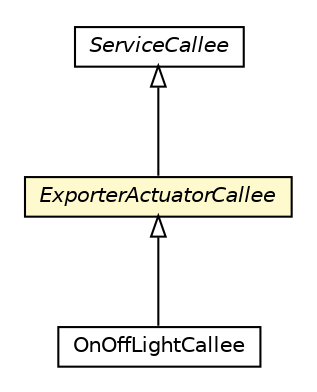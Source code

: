 #!/usr/local/bin/dot
#
# Class diagram 
# Generated by UMLGraph version R5_6-24-gf6e263 (http://www.umlgraph.org/)
#

digraph G {
	edge [fontname="Helvetica",fontsize=10,labelfontname="Helvetica",labelfontsize=10];
	node [fontname="Helvetica",fontsize=10,shape=plaintext];
	nodesep=0.25;
	ranksep=0.5;
	// org.universAAL.middleware.service.ServiceCallee
	c3960287 [label=<<table title="org.universAAL.middleware.service.ServiceCallee" border="0" cellborder="1" cellspacing="0" cellpadding="2" port="p" href="../../../../../middleware/service/ServiceCallee.html">
		<tr><td><table border="0" cellspacing="0" cellpadding="1">
<tr><td align="center" balign="center"><font face="Helvetica-Oblique"> ServiceCallee </font></td></tr>
		</table></td></tr>
		</table>>, URL="../../../../../middleware/service/ServiceCallee.html", fontname="Helvetica", fontcolor="black", fontsize=10.0];
	// org.universAAL.hw.exporter.zigbee.ha.devices.ExporterActuatorCallee
	c3961745 [label=<<table title="org.universAAL.hw.exporter.zigbee.ha.devices.ExporterActuatorCallee" border="0" cellborder="1" cellspacing="0" cellpadding="2" port="p" bgcolor="lemonChiffon" href="./ExporterActuatorCallee.html">
		<tr><td><table border="0" cellspacing="0" cellpadding="1">
<tr><td align="center" balign="center"><font face="Helvetica-Oblique"> ExporterActuatorCallee </font></td></tr>
		</table></td></tr>
		</table>>, URL="./ExporterActuatorCallee.html", fontname="Helvetica", fontcolor="black", fontsize=10.0];
	// org.universAAL.hw.exporter.zigbee.ha.devices.OnOffLightCallee
	c3961747 [label=<<table title="org.universAAL.hw.exporter.zigbee.ha.devices.OnOffLightCallee" border="0" cellborder="1" cellspacing="0" cellpadding="2" port="p" href="./OnOffLightCallee.html">
		<tr><td><table border="0" cellspacing="0" cellpadding="1">
<tr><td align="center" balign="center"> OnOffLightCallee </td></tr>
		</table></td></tr>
		</table>>, URL="./OnOffLightCallee.html", fontname="Helvetica", fontcolor="black", fontsize=10.0];
	//org.universAAL.hw.exporter.zigbee.ha.devices.ExporterActuatorCallee extends org.universAAL.middleware.service.ServiceCallee
	c3960287:p -> c3961745:p [dir=back,arrowtail=empty];
	//org.universAAL.hw.exporter.zigbee.ha.devices.OnOffLightCallee extends org.universAAL.hw.exporter.zigbee.ha.devices.ExporterActuatorCallee
	c3961745:p -> c3961747:p [dir=back,arrowtail=empty];
}

